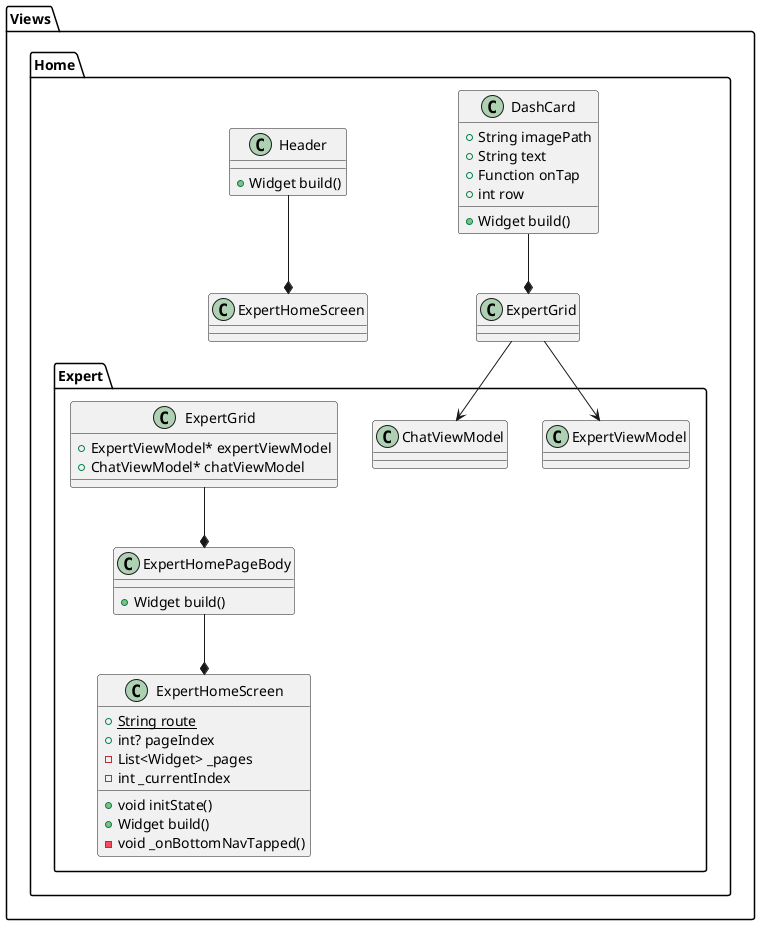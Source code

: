 @startuml ViwesUML
package Views {
    package Home {
        class "DashCard" {
            +String imagePath
            +String text
            +Function onTap
            +int row
            +Widget build()
        }
        "DashCard" --* "ExpertGrid"

        class "Header" {
            +Widget build()
        }
        "Header" --* "ExpertHomeScreen"

        package Expert {
            class "ExpertHomeScreen" {
                {static} +String route
                +int? pageIndex
                -List<Widget> _pages
                -int _currentIndex
                +void initState()
                +Widget build()
                -void _onBottomNavTapped()
            }
            "ExpertGrid" --> "ExpertViewModel"
            "ExpertGrid" --> "ChatViewModel"

            class "ExpertHomePageBody" {
                +Widget build()
            }
            "ExpertHomePageBody" --* "ExpertHomeScreen"

            class "ExpertGrid" {
                +ExpertViewModel* expertViewModel
                +ChatViewModel* chatViewModel
            }
            "ExpertGrid" --* "ExpertHomePageBody"
        }
    }
}
@enduml

